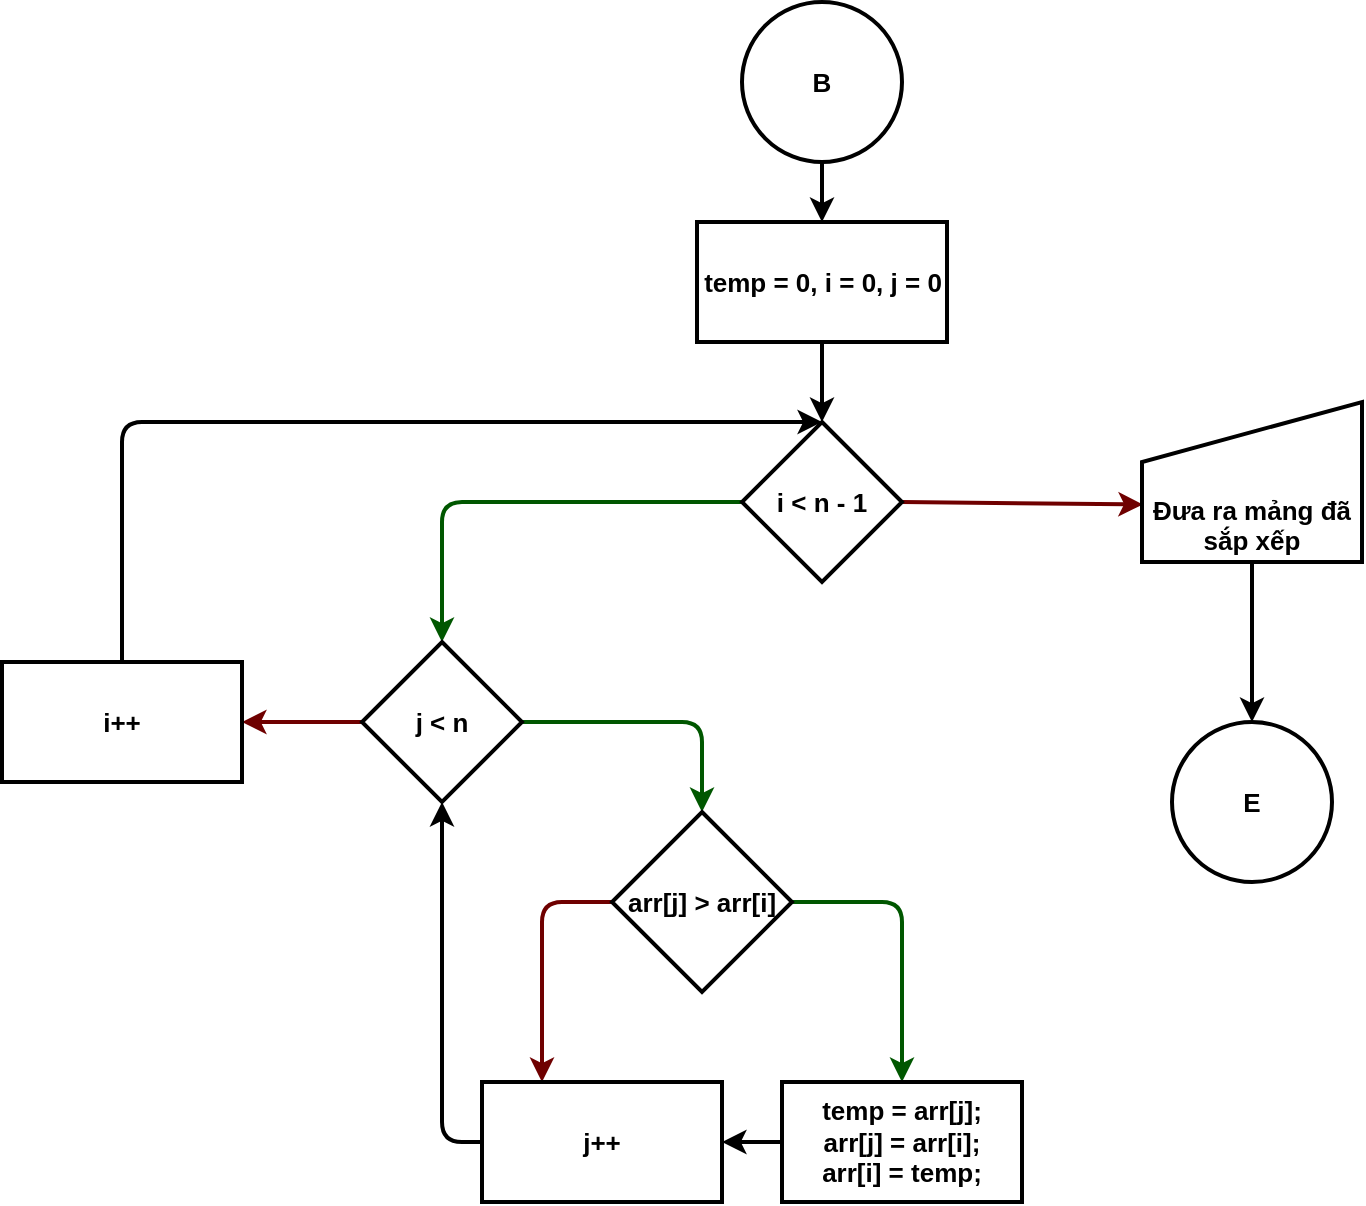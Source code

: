 <mxfile>
    <diagram id="35IClfPNz6t5j9rk_tKq" name="Page-1">
        <mxGraphModel dx="438" dy="385" grid="1" gridSize="10" guides="1" tooltips="1" connect="1" arrows="1" fold="1" page="1" pageScale="1" pageWidth="850" pageHeight="1100" math="0" shadow="0">
            <root>
                <mxCell id="0"/>
                <mxCell id="1" parent="0"/>
                <mxCell id="16" style="edgeStyle=none;html=1;exitX=0.5;exitY=1;exitDx=0;exitDy=0;entryX=0.5;entryY=0;entryDx=0;entryDy=0;fontSize=13;fontStyle=1;strokeWidth=2;" edge="1" parent="1" source="2" target="7">
                    <mxGeometry relative="1" as="geometry"/>
                </mxCell>
                <mxCell id="2" value="B" style="ellipse;whiteSpace=wrap;html=1;aspect=fixed;fontSize=13;fontStyle=1;strokeWidth=2;" vertex="1" parent="1">
                    <mxGeometry x="455" y="100" width="80" height="80" as="geometry"/>
                </mxCell>
                <mxCell id="12" style="edgeStyle=none;html=1;exitX=0.5;exitY=1;exitDx=0;exitDy=0;entryX=0.5;entryY=0;entryDx=0;entryDy=0;fontSize=13;fontStyle=1;strokeWidth=2;" edge="1" parent="1" source="7" target="8">
                    <mxGeometry relative="1" as="geometry"/>
                </mxCell>
                <mxCell id="7" value="temp = 0, i = 0, j = 0" style="rounded=0;whiteSpace=wrap;html=1;fontSize=13;fontStyle=1;strokeWidth=2;" vertex="1" parent="1">
                    <mxGeometry x="432.5" y="210" width="125" height="60" as="geometry"/>
                </mxCell>
                <mxCell id="32" style="edgeStyle=none;html=1;exitX=0;exitY=0.5;exitDx=0;exitDy=0;entryX=0.5;entryY=0;entryDx=0;entryDy=0;fontSize=13;fillColor=#008a00;strokeColor=#005700;fontStyle=1;strokeWidth=2;" edge="1" parent="1" source="8" target="11">
                    <mxGeometry relative="1" as="geometry">
                        <Array as="points">
                            <mxPoint x="305" y="350"/>
                        </Array>
                    </mxGeometry>
                </mxCell>
                <mxCell id="35" style="edgeStyle=none;html=1;exitX=1;exitY=0.5;exitDx=0;exitDy=0;entryX=0.004;entryY=0.64;entryDx=0;entryDy=0;entryPerimeter=0;fontSize=13;fillColor=#a20025;strokeColor=#6F0000;fontStyle=1;strokeWidth=2;" edge="1" parent="1" source="8" target="34">
                    <mxGeometry relative="1" as="geometry"/>
                </mxCell>
                <mxCell id="8" value="i &amp;lt; n - 1" style="rhombus;whiteSpace=wrap;html=1;fontSize=13;fontStyle=1;strokeWidth=2;" vertex="1" parent="1">
                    <mxGeometry x="455" y="310" width="80" height="80" as="geometry"/>
                </mxCell>
                <mxCell id="15" style="edgeStyle=none;html=1;exitX=1;exitY=0.5;exitDx=0;exitDy=0;entryX=0.5;entryY=0;entryDx=0;entryDy=0;fontSize=13;fillColor=#008a00;strokeColor=#005700;fontStyle=1;strokeWidth=2;" edge="1" parent="1" source="11" target="14">
                    <mxGeometry relative="1" as="geometry">
                        <Array as="points">
                            <mxPoint x="435" y="460"/>
                        </Array>
                    </mxGeometry>
                </mxCell>
                <mxCell id="24" style="edgeStyle=none;html=1;exitX=0;exitY=0.5;exitDx=0;exitDy=0;entryX=1;entryY=0.5;entryDx=0;entryDy=0;fontSize=13;fillColor=#a20025;strokeColor=#6F0000;fontStyle=1;strokeWidth=2;" edge="1" parent="1" source="11" target="23">
                    <mxGeometry relative="1" as="geometry"/>
                </mxCell>
                <mxCell id="11" value="j &amp;lt; n" style="rhombus;whiteSpace=wrap;html=1;fontSize=13;fontStyle=1;strokeWidth=2;" vertex="1" parent="1">
                    <mxGeometry x="265" y="420" width="80" height="80" as="geometry"/>
                </mxCell>
                <mxCell id="18" style="edgeStyle=none;html=1;exitX=1;exitY=0.5;exitDx=0;exitDy=0;entryX=0.5;entryY=0;entryDx=0;entryDy=0;fontSize=13;fillColor=#008a00;strokeColor=#005700;fontStyle=1;strokeWidth=2;" edge="1" parent="1" source="14" target="17">
                    <mxGeometry relative="1" as="geometry">
                        <Array as="points">
                            <mxPoint x="535" y="550"/>
                        </Array>
                    </mxGeometry>
                </mxCell>
                <mxCell id="21" style="edgeStyle=none;html=1;exitX=0;exitY=0.5;exitDx=0;exitDy=0;entryX=0.25;entryY=0;entryDx=0;entryDy=0;fontSize=13;fillColor=#a20025;strokeColor=#6F0000;fontStyle=1;strokeWidth=2;" edge="1" parent="1" source="14" target="19">
                    <mxGeometry relative="1" as="geometry">
                        <Array as="points">
                            <mxPoint x="355" y="550"/>
                        </Array>
                    </mxGeometry>
                </mxCell>
                <mxCell id="14" value="arr[j] &amp;gt; arr[i]" style="rhombus;whiteSpace=wrap;html=1;fontSize=13;fontStyle=1;strokeWidth=2;" vertex="1" parent="1">
                    <mxGeometry x="390" y="505" width="90" height="90" as="geometry"/>
                </mxCell>
                <mxCell id="20" style="edgeStyle=none;html=1;exitX=0;exitY=0.5;exitDx=0;exitDy=0;entryX=1;entryY=0.5;entryDx=0;entryDy=0;fontSize=13;fontStyle=1;strokeWidth=2;" edge="1" parent="1" source="17" target="19">
                    <mxGeometry relative="1" as="geometry">
                        <mxPoint x="415" y="670" as="targetPoint"/>
                    </mxGeometry>
                </mxCell>
                <mxCell id="17" value="temp = arr[j];&lt;br style=&quot;font-size: 13px;&quot;&gt;arr[j] = arr[i];&lt;br style=&quot;font-size: 13px;&quot;&gt;arr[i] = temp;" style="rounded=0;whiteSpace=wrap;html=1;fontSize=13;fontStyle=1;strokeWidth=2;" vertex="1" parent="1">
                    <mxGeometry x="475" y="640" width="120" height="60" as="geometry"/>
                </mxCell>
                <mxCell id="22" style="edgeStyle=none;html=1;exitX=0;exitY=0.5;exitDx=0;exitDy=0;entryX=0.5;entryY=1;entryDx=0;entryDy=0;fontSize=13;fontStyle=1;strokeWidth=2;" edge="1" parent="1" source="19" target="11">
                    <mxGeometry relative="1" as="geometry">
                        <Array as="points">
                            <mxPoint x="305" y="670"/>
                        </Array>
                    </mxGeometry>
                </mxCell>
                <mxCell id="19" value="j++" style="rounded=0;whiteSpace=wrap;html=1;fontSize=13;fontStyle=1;strokeWidth=2;" vertex="1" parent="1">
                    <mxGeometry x="325" y="640" width="120" height="60" as="geometry"/>
                </mxCell>
                <mxCell id="33" style="edgeStyle=none;html=1;exitX=0.5;exitY=0;exitDx=0;exitDy=0;entryX=0.5;entryY=0;entryDx=0;entryDy=0;fontSize=13;fontStyle=1;strokeWidth=2;" edge="1" parent="1" source="23" target="8">
                    <mxGeometry relative="1" as="geometry">
                        <Array as="points">
                            <mxPoint x="145" y="310"/>
                        </Array>
                    </mxGeometry>
                </mxCell>
                <mxCell id="23" value="i++" style="rounded=0;whiteSpace=wrap;html=1;fontSize=13;fontStyle=1;strokeWidth=2;" vertex="1" parent="1">
                    <mxGeometry x="85" y="430" width="120" height="60" as="geometry"/>
                </mxCell>
                <mxCell id="37" value="" style="edgeStyle=none;html=1;fontSize=13;fontStyle=1;strokeWidth=2;" edge="1" parent="1" source="34" target="36">
                    <mxGeometry relative="1" as="geometry"/>
                </mxCell>
                <mxCell id="34" value="Đưa ra mảng đã sắp xếp" style="shape=manualInput;whiteSpace=wrap;html=1;verticalAlign=bottom;fontSize=13;fontStyle=1;strokeWidth=2;" vertex="1" parent="1">
                    <mxGeometry x="655" y="300" width="110" height="80" as="geometry"/>
                </mxCell>
                <mxCell id="36" value="E" style="ellipse;whiteSpace=wrap;html=1;verticalAlign=middle;fontSize=13;fontStyle=1;strokeWidth=2;" vertex="1" parent="1">
                    <mxGeometry x="670" y="460" width="80" height="80" as="geometry"/>
                </mxCell>
            </root>
        </mxGraphModel>
    </diagram>
</mxfile>